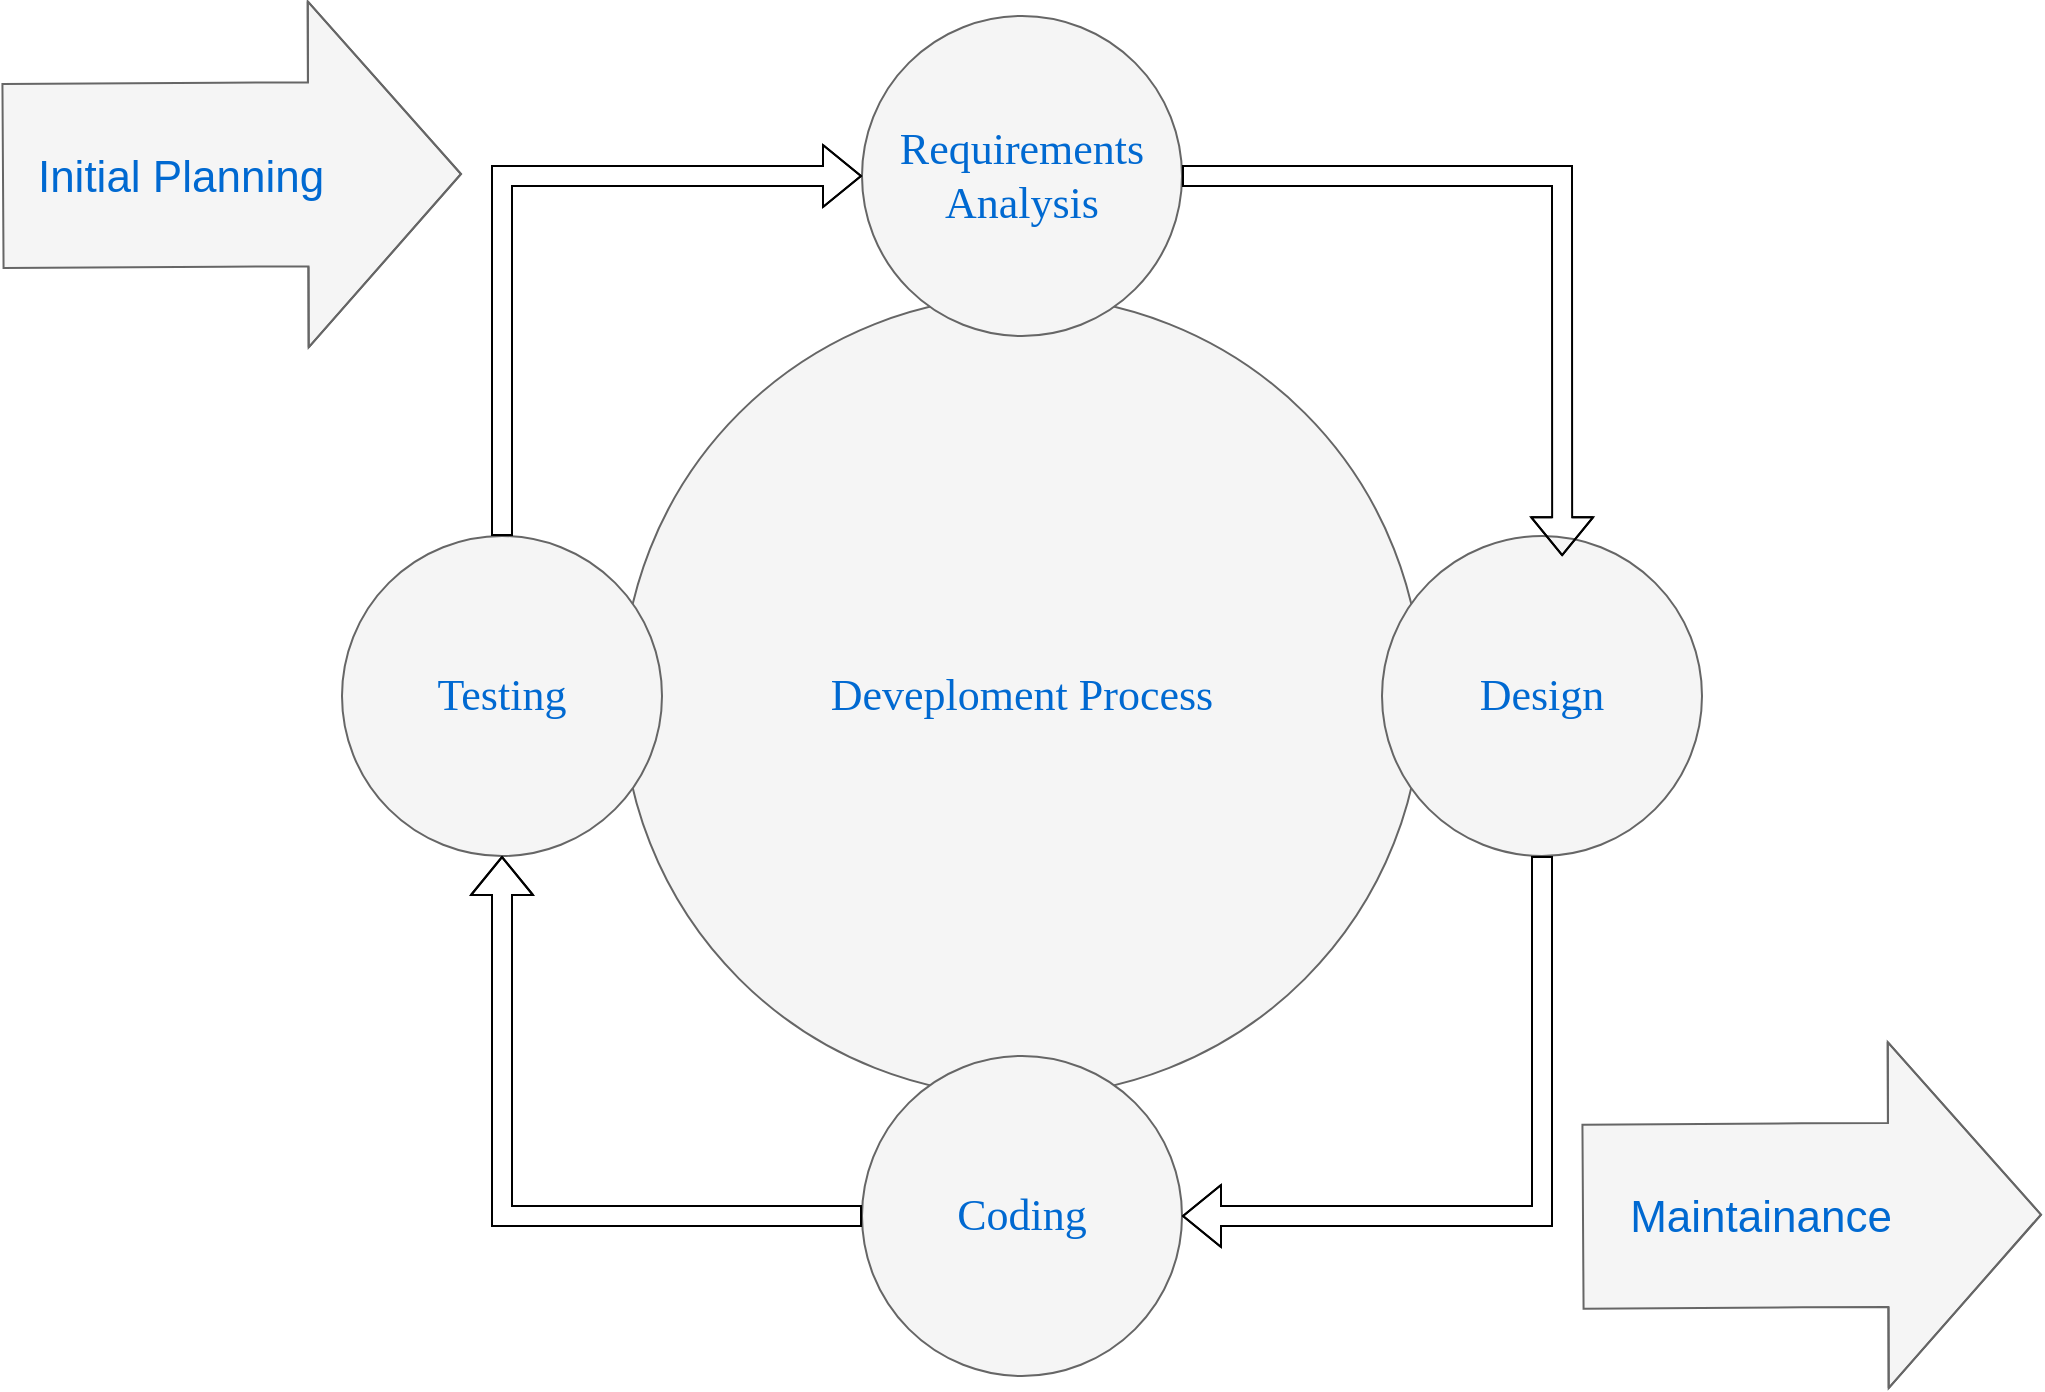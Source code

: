 <mxfile version="16.6.4" type="device"><diagram name="Page-1" id="dd472eb7-4b8b-5cd9-a60b-b15522922e76"><mxGraphModel dx="1043" dy="581" grid="1" gridSize="10" guides="1" tooltips="1" connect="1" arrows="1" fold="1" page="1" pageScale="1" pageWidth="1100" pageHeight="850" background="none" math="0" shadow="0"><root><mxCell id="0"/><mxCell id="1" parent="0"/><mxCell id="374e34682ed331ee-1" value="Deveploment Process" style="ellipse;whiteSpace=wrap;html=1;rounded=0;shadow=0;dashed=0;comic=0;fontFamily=Verdana;fontSize=22;fontColor=#0069D1;fillColor=#f5f5f5;strokeColor=#666666;" parent="1" vertex="1"><mxGeometry x="330" y="180" width="400" height="400" as="geometry"/></mxCell><mxCell id="45236fa5f4b8e91a-1" value="Requirements&lt;br&gt;Analysis" style="ellipse;whiteSpace=wrap;html=1;rounded=0;shadow=0;dashed=0;comic=0;fontFamily=Verdana;fontSize=22;fontColor=#0069D1;fillColor=#f5f5f5;strokeColor=#666666;" parent="1" vertex="1"><mxGeometry x="450" y="40" width="160" height="160" as="geometry"/></mxCell><mxCell id="45236fa5f4b8e91a-2" value="Coding" style="ellipse;whiteSpace=wrap;html=1;rounded=0;shadow=0;dashed=0;comic=0;fontFamily=Verdana;fontSize=22;fontColor=#0069D1;fillColor=#f5f5f5;strokeColor=#666666;" parent="1" vertex="1"><mxGeometry x="450" y="560" width="160" height="160" as="geometry"/></mxCell><mxCell id="45236fa5f4b8e91a-3" value="Design" style="ellipse;whiteSpace=wrap;html=1;rounded=0;shadow=0;dashed=0;comic=0;fontFamily=Verdana;fontSize=22;fontColor=#0069D1;fillColor=#f5f5f5;strokeColor=#666666;" parent="1" vertex="1"><mxGeometry x="710" y="300" width="160" height="160" as="geometry"/></mxCell><mxCell id="45236fa5f4b8e91a-4" value="Testing" style="ellipse;whiteSpace=wrap;html=1;rounded=0;shadow=0;dashed=0;comic=0;fontFamily=Verdana;fontSize=22;fontColor=#0069D1;fillColor=#f5f5f5;strokeColor=#666666;" parent="1" vertex="1"><mxGeometry x="190" y="300" width="160" height="160" as="geometry"/></mxCell><mxCell id="hZTGXrqZkrAbhTequjfH-1" value="" style="shape=flexArrow;endArrow=classic;html=1;rounded=0;entryX=0;entryY=0.5;entryDx=0;entryDy=0;" edge="1" parent="1" source="45236fa5f4b8e91a-4" target="45236fa5f4b8e91a-1"><mxGeometry width="50" height="50" relative="1" as="geometry"><mxPoint x="400" y="380" as="sourcePoint"/><mxPoint x="390" y="160" as="targetPoint"/><Array as="points"><mxPoint x="270" y="120"/></Array></mxGeometry></mxCell><mxCell id="hZTGXrqZkrAbhTequjfH-3" value="" style="shape=flexArrow;endArrow=classic;html=1;rounded=0;entryX=0.563;entryY=0.063;entryDx=0;entryDy=0;exitX=1;exitY=0.5;exitDx=0;exitDy=0;entryPerimeter=0;" edge="1" parent="1" source="45236fa5f4b8e91a-1" target="45236fa5f4b8e91a-3"><mxGeometry width="50" height="50" relative="1" as="geometry"><mxPoint x="630" y="320" as="sourcePoint"/><mxPoint x="810" y="140" as="targetPoint"/><Array as="points"><mxPoint x="800" y="120"/></Array></mxGeometry></mxCell><mxCell id="hZTGXrqZkrAbhTequjfH-4" value="" style="shape=flexArrow;endArrow=classic;html=1;rounded=0;entryX=1;entryY=0.5;entryDx=0;entryDy=0;exitX=0.5;exitY=1;exitDx=0;exitDy=0;" edge="1" parent="1" source="45236fa5f4b8e91a-3" target="45236fa5f4b8e91a-2"><mxGeometry width="50" height="50" relative="1" as="geometry"><mxPoint x="670" y="470" as="sourcePoint"/><mxPoint x="860.08" y="660.08" as="targetPoint"/><Array as="points"><mxPoint x="790" y="640"/></Array></mxGeometry></mxCell><mxCell id="hZTGXrqZkrAbhTequjfH-5" value="" style="shape=flexArrow;endArrow=classic;html=1;rounded=0;entryX=0.5;entryY=1;entryDx=0;entryDy=0;exitX=0;exitY=0.5;exitDx=0;exitDy=0;" edge="1" parent="1" source="45236fa5f4b8e91a-2" target="45236fa5f4b8e91a-4"><mxGeometry width="50" height="50" relative="1" as="geometry"><mxPoint x="800" y="470" as="sourcePoint"/><mxPoint x="620" y="650" as="targetPoint"/><Array as="points"><mxPoint x="270" y="640"/></Array></mxGeometry></mxCell><mxCell id="hZTGXrqZkrAbhTequjfH-6" value="" style="shape=flexArrow;endArrow=classic;html=1;rounded=0;width=92;endSize=25.133;endWidth=80;fontSize=22;fillColor=#F5F5F5;strokeColor=#666666;labelBackgroundColor=none;fontColor=#0069D1;" edge="1" parent="1"><mxGeometry width="50" height="50" relative="1" as="geometry"><mxPoint x="20" y="120" as="sourcePoint"/><mxPoint x="250" y="119" as="targetPoint"/><Array as="points"><mxPoint x="130" y="119.33"/></Array></mxGeometry></mxCell><mxCell id="hZTGXrqZkrAbhTequjfH-7" value="Initial Planning" style="edgeLabel;html=1;align=center;verticalAlign=middle;resizable=0;points=[];fontSize=22;labelBackgroundColor=none;fontColor=#0069D1;" vertex="1" connectable="0" parent="hZTGXrqZkrAbhTequjfH-6"><mxGeometry x="-0.227" y="19" relative="1" as="geometry"><mxPoint y="20" as="offset"/></mxGeometry></mxCell><mxCell id="hZTGXrqZkrAbhTequjfH-12" value="" style="shape=flexArrow;endArrow=classic;html=1;rounded=0;width=92;endSize=25.133;endWidth=80;fontSize=22;fillColor=#F5F5F5;strokeColor=#666666;labelBackgroundColor=none;fontColor=#0069D1;" edge="1" parent="1"><mxGeometry width="50" height="50" relative="1" as="geometry"><mxPoint x="810" y="640.33" as="sourcePoint"/><mxPoint x="1040" y="639.33" as="targetPoint"/><Array as="points"><mxPoint x="920" y="639.66"/></Array></mxGeometry></mxCell><mxCell id="hZTGXrqZkrAbhTequjfH-13" value="Maintainance&lt;br&gt;" style="edgeLabel;html=1;align=center;verticalAlign=middle;resizable=0;points=[];fontSize=22;labelBackgroundColor=none;fontColor=#0069D1;" vertex="1" connectable="0" parent="hZTGXrqZkrAbhTequjfH-12"><mxGeometry x="-0.227" y="19" relative="1" as="geometry"><mxPoint y="20" as="offset"/></mxGeometry></mxCell></root></mxGraphModel></diagram></mxfile>